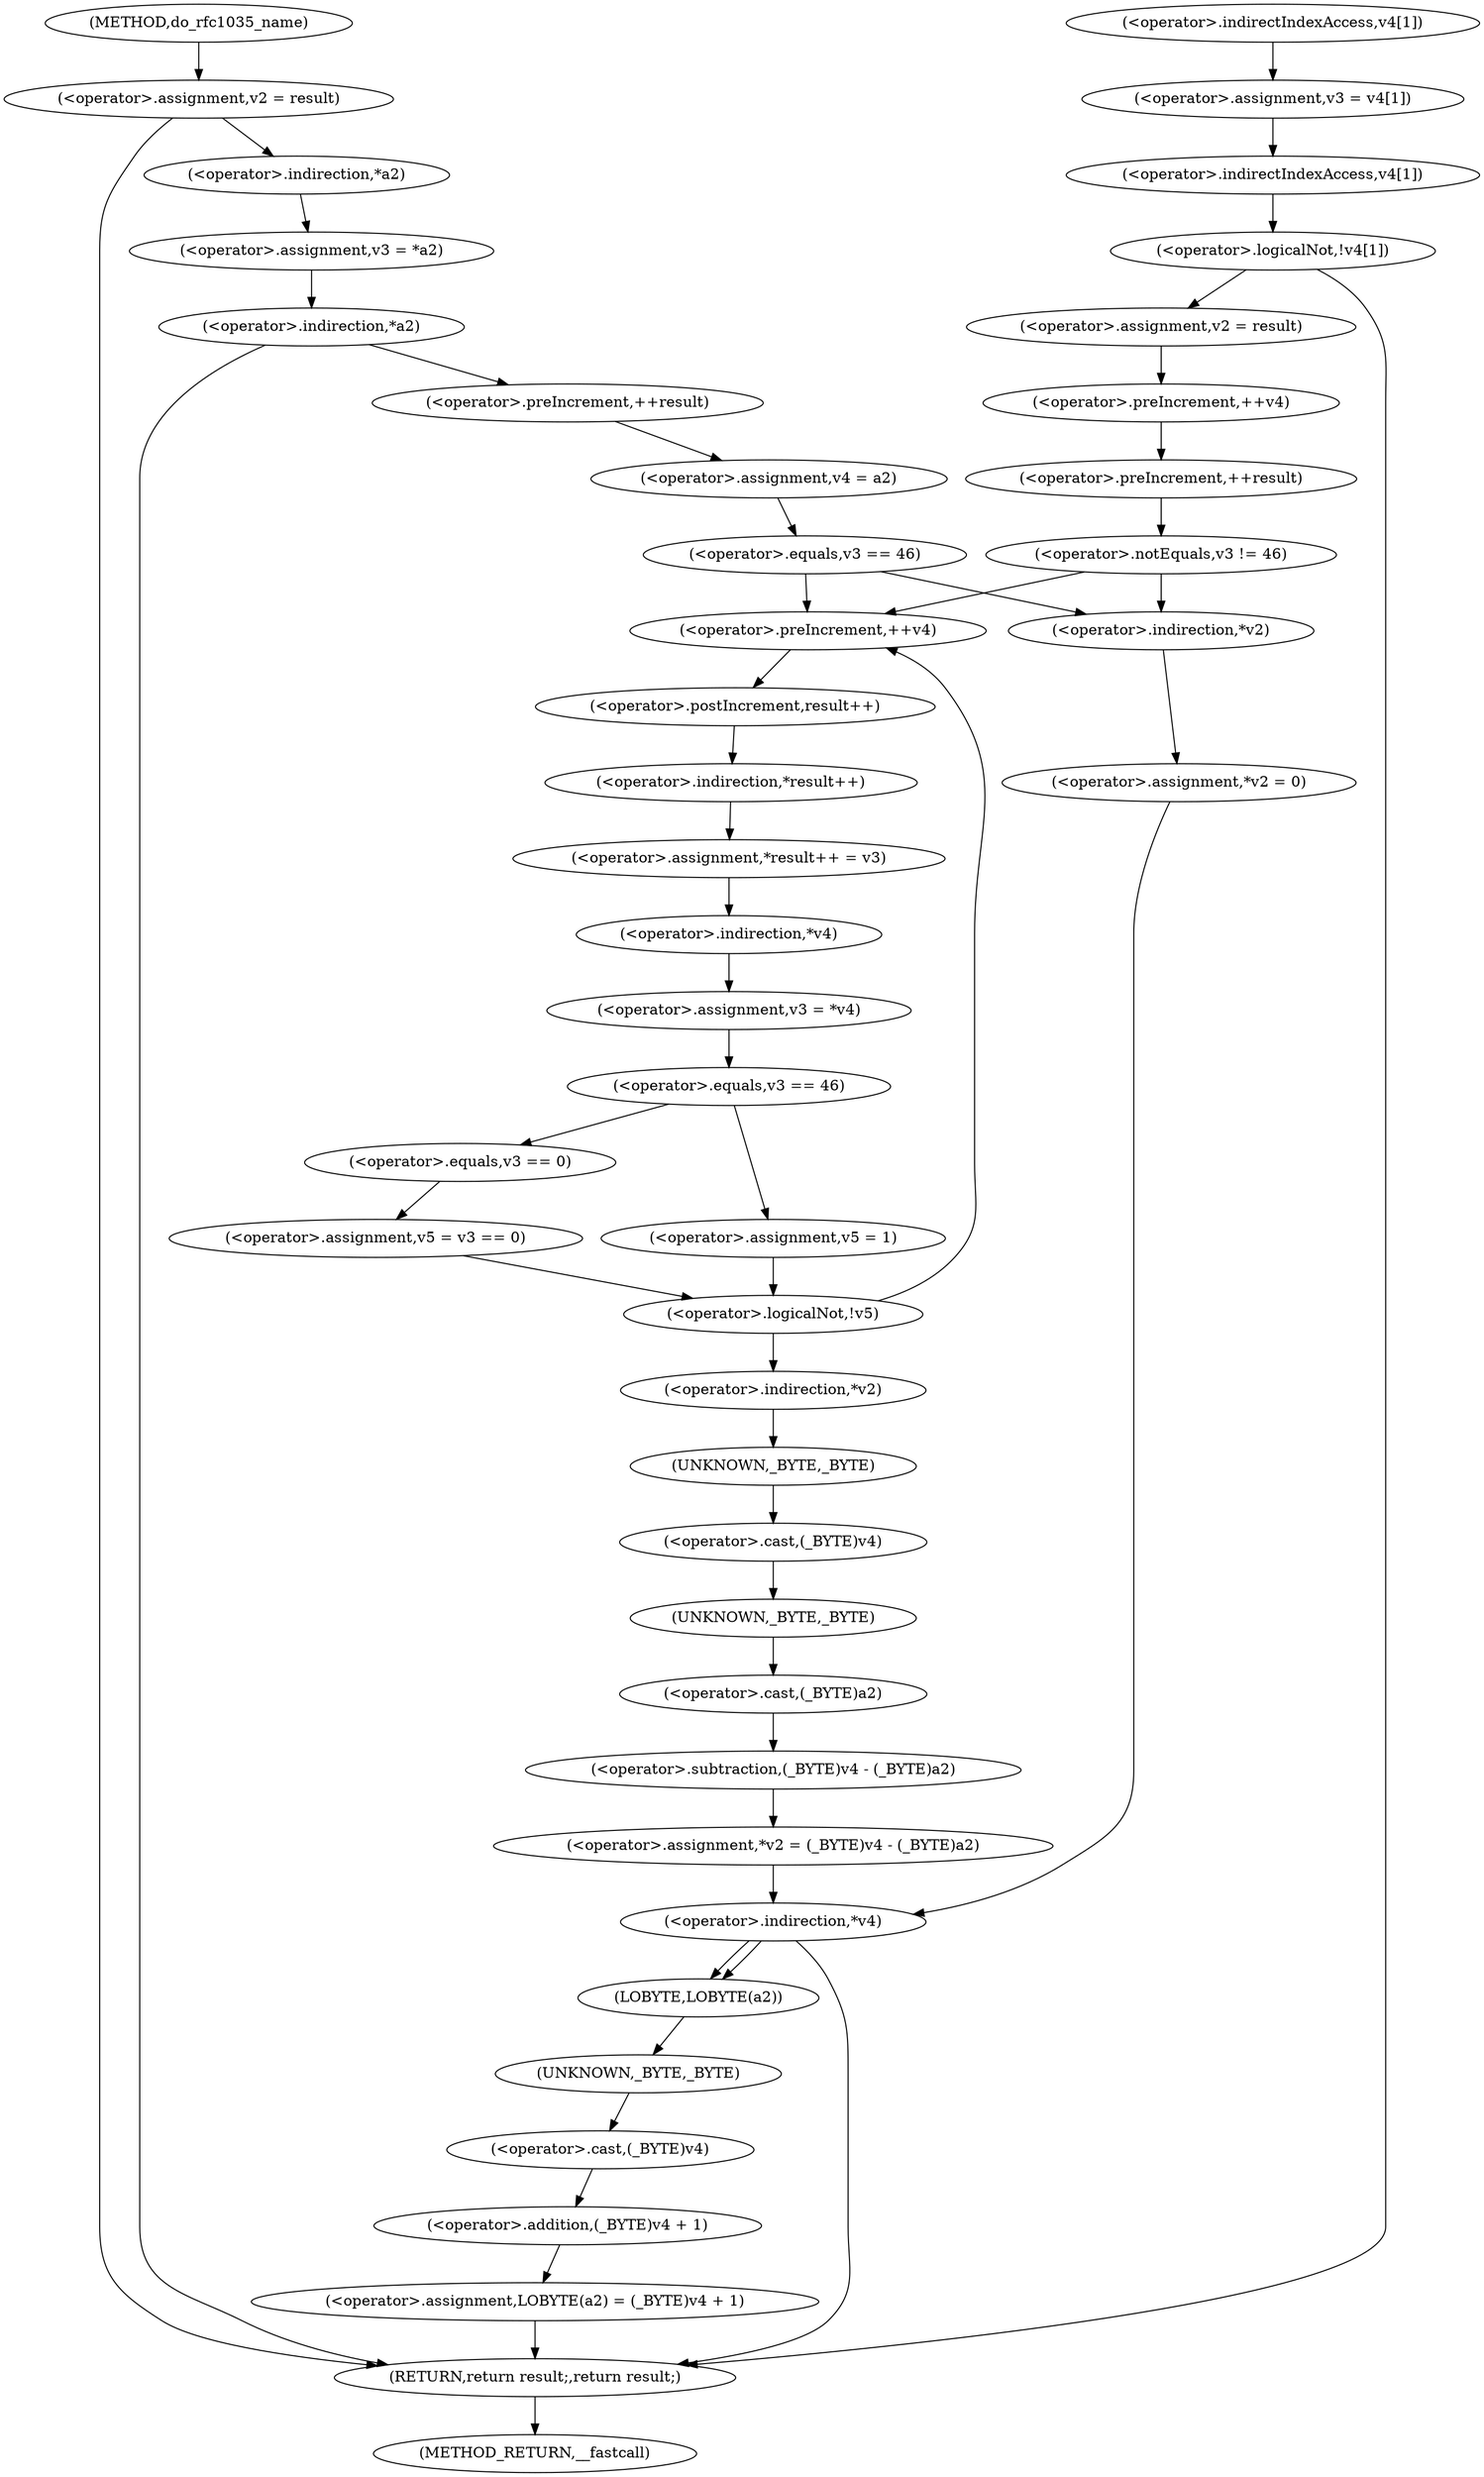 digraph do_rfc1035_name {  
"1000113" [label = "(<operator>.assignment,v2 = result)" ]
"1000119" [label = "(<operator>.assignment,v3 = *a2)" ]
"1000121" [label = "(<operator>.indirection,*a2)" ]
"1000124" [label = "(<operator>.indirection,*a2)" ]
"1000127" [label = "(<operator>.preIncrement,++result)" ]
"1000129" [label = "(<operator>.assignment,v4 = a2)" ]
"1000133" [label = "(<operator>.equals,v3 == 46)" ]
"1000140" [label = "(<operator>.preIncrement,++v4)" ]
"1000142" [label = "(<operator>.assignment,*result++ = v3)" ]
"1000143" [label = "(<operator>.indirection,*result++)" ]
"1000144" [label = "(<operator>.postIncrement,result++)" ]
"1000147" [label = "(<operator>.assignment,v3 = *v4)" ]
"1000149" [label = "(<operator>.indirection,*v4)" ]
"1000152" [label = "(<operator>.equals,v3 == 46)" ]
"1000155" [label = "(<operator>.assignment,v5 = 1)" ]
"1000159" [label = "(<operator>.assignment,v5 = v3 == 0)" ]
"1000161" [label = "(<operator>.equals,v3 == 0)" ]
"1000164" [label = "(<operator>.logicalNot,!v5)" ]
"1000167" [label = "(<operator>.assignment,*v2 = (_BYTE)v4 - (_BYTE)a2)" ]
"1000168" [label = "(<operator>.indirection,*v2)" ]
"1000170" [label = "(<operator>.subtraction,(_BYTE)v4 - (_BYTE)a2)" ]
"1000171" [label = "(<operator>.cast,(_BYTE)v4)" ]
"1000172" [label = "(UNKNOWN,_BYTE,_BYTE)" ]
"1000174" [label = "(<operator>.cast,(_BYTE)a2)" ]
"1000175" [label = "(UNKNOWN,_BYTE,_BYTE)" ]
"1000177" [label = "(<operator>.indirection,*v4)" ]
"1000179" [label = "(<operator>.assignment,*v2 = 0)" ]
"1000180" [label = "(<operator>.indirection,*v2)" ]
"1000184" [label = "(<operator>.assignment,LOBYTE(a2) = (_BYTE)v4 + 1)" ]
"1000185" [label = "(LOBYTE,LOBYTE(a2))" ]
"1000187" [label = "(<operator>.addition,(_BYTE)v4 + 1)" ]
"1000188" [label = "(<operator>.cast,(_BYTE)v4)" ]
"1000189" [label = "(UNKNOWN,_BYTE,_BYTE)" ]
"1000193" [label = "(<operator>.assignment,v3 = v4[1])" ]
"1000195" [label = "(<operator>.indirectIndexAccess,v4[1])" ]
"1000199" [label = "(<operator>.logicalNot,!v4[1])" ]
"1000200" [label = "(<operator>.indirectIndexAccess,v4[1])" ]
"1000204" [label = "(<operator>.assignment,v2 = result)" ]
"1000207" [label = "(<operator>.preIncrement,++v4)" ]
"1000209" [label = "(<operator>.preIncrement,++result)" ]
"1000212" [label = "(<operator>.notEquals,v3 != 46)" ]
"1000217" [label = "(RETURN,return result;,return result;)" ]
"1000105" [label = "(METHOD,do_rfc1035_name)" ]
"1000219" [label = "(METHOD_RETURN,__fastcall)" ]
  "1000113" -> "1000121" 
  "1000113" -> "1000217" 
  "1000119" -> "1000124" 
  "1000121" -> "1000119" 
  "1000124" -> "1000127" 
  "1000124" -> "1000217" 
  "1000127" -> "1000129" 
  "1000129" -> "1000133" 
  "1000133" -> "1000180" 
  "1000133" -> "1000140" 
  "1000140" -> "1000144" 
  "1000142" -> "1000149" 
  "1000143" -> "1000142" 
  "1000144" -> "1000143" 
  "1000147" -> "1000152" 
  "1000149" -> "1000147" 
  "1000152" -> "1000155" 
  "1000152" -> "1000161" 
  "1000155" -> "1000164" 
  "1000159" -> "1000164" 
  "1000161" -> "1000159" 
  "1000164" -> "1000140" 
  "1000164" -> "1000168" 
  "1000167" -> "1000177" 
  "1000168" -> "1000172" 
  "1000170" -> "1000167" 
  "1000171" -> "1000175" 
  "1000172" -> "1000171" 
  "1000174" -> "1000170" 
  "1000175" -> "1000174" 
  "1000177" -> "1000185" 
  "1000177" -> "1000185" 
  "1000177" -> "1000217" 
  "1000179" -> "1000177" 
  "1000180" -> "1000179" 
  "1000184" -> "1000217" 
  "1000185" -> "1000189" 
  "1000187" -> "1000184" 
  "1000188" -> "1000187" 
  "1000189" -> "1000188" 
  "1000193" -> "1000200" 
  "1000195" -> "1000193" 
  "1000199" -> "1000217" 
  "1000199" -> "1000204" 
  "1000200" -> "1000199" 
  "1000204" -> "1000207" 
  "1000207" -> "1000209" 
  "1000209" -> "1000212" 
  "1000212" -> "1000140" 
  "1000212" -> "1000180" 
  "1000217" -> "1000219" 
  "1000105" -> "1000113" 
}
